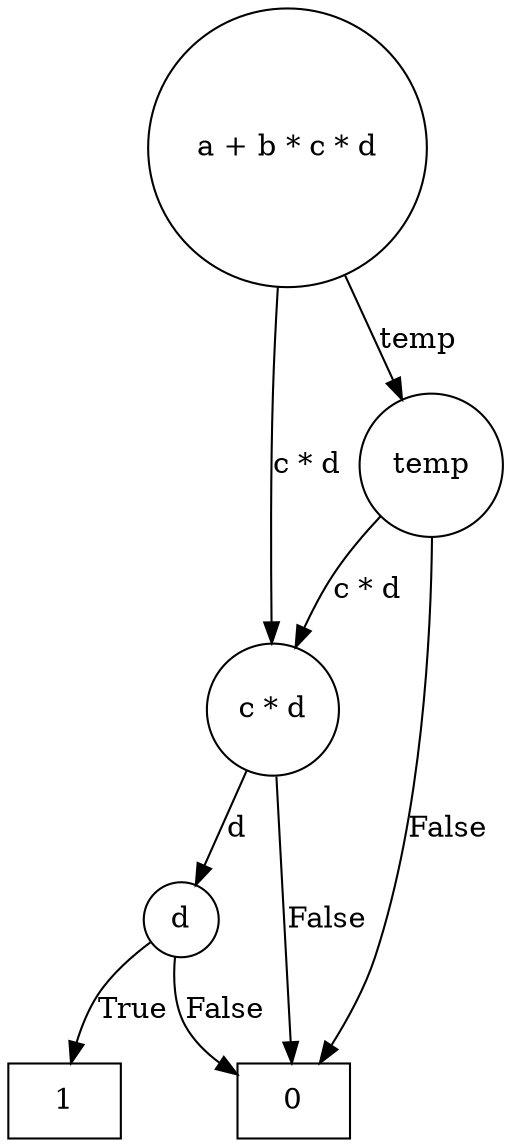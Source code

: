 digraph BDD {
    node [shape=circle];
    5 [label="d"];
    5 -> 1 [label="True"];
    5 -> 0 [label="False"];
    7 [label="c * d"];
    7 -> 5 [label="d"];
    7 -> 0 [label="False"];
    8 [label="temp"];
    8 -> 7 [label="c * d"];
    8 -> 0 [label="False"];
    9 [label="a + b * c * d"];
    9 -> 7 [label="c * d"];
    9 -> 8 [label="temp"];
    0 [shape=box, label="0"];
    1 [shape=box, label="1"];
}
